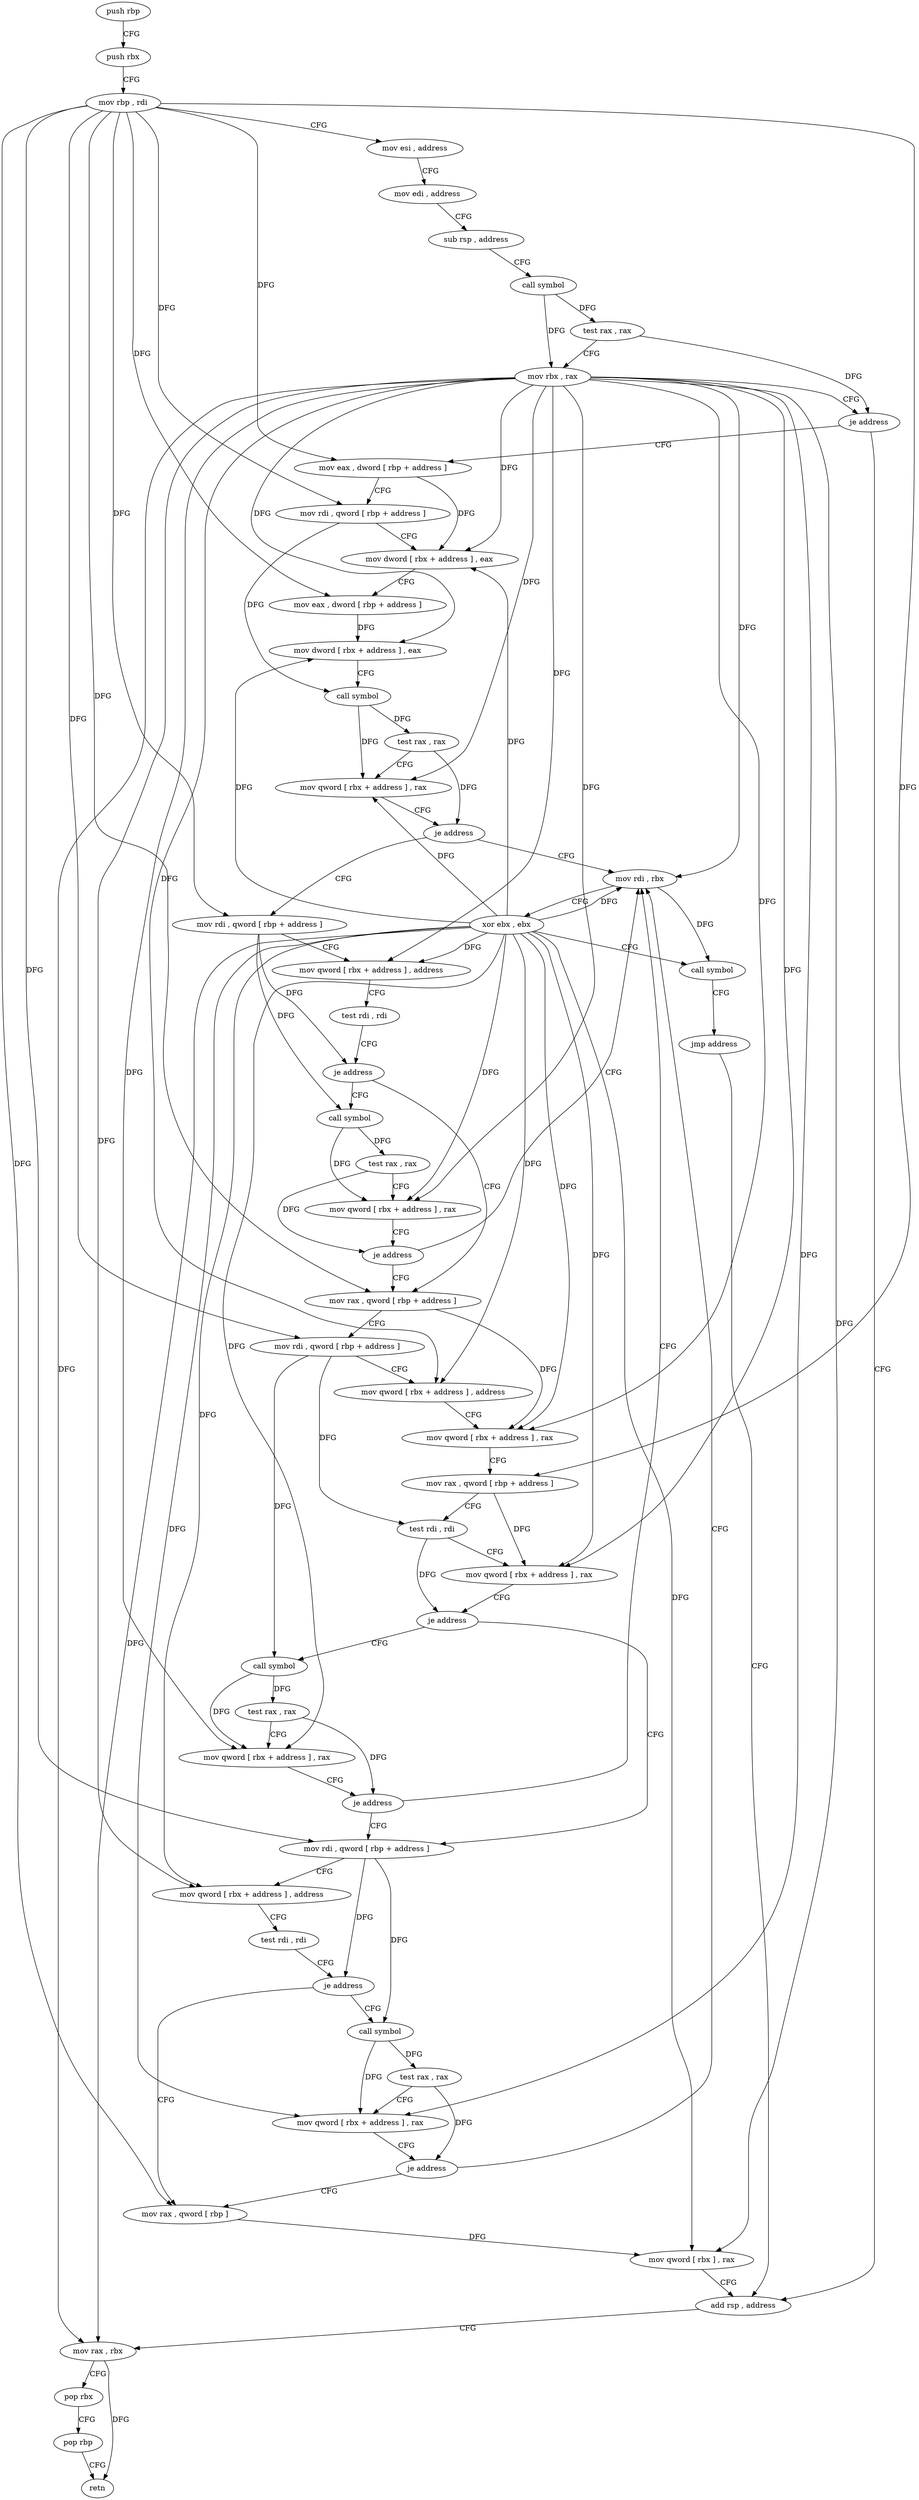 digraph "func" {
"84592" [label = "push rbp" ]
"84593" [label = "push rbx" ]
"84594" [label = "mov rbp , rdi" ]
"84597" [label = "mov esi , address" ]
"84602" [label = "mov edi , address" ]
"84607" [label = "sub rsp , address" ]
"84611" [label = "call symbol" ]
"84616" [label = "test rax , rax" ]
"84619" [label = "mov rbx , rax" ]
"84622" [label = "je address" ]
"84774" [label = "add rsp , address" ]
"84628" [label = "mov eax , dword [ rbp + address ]" ]
"84778" [label = "mov rax , rbx" ]
"84781" [label = "pop rbx" ]
"84782" [label = "pop rbp" ]
"84783" [label = "retn" ]
"84631" [label = "mov rdi , qword [ rbp + address ]" ]
"84635" [label = "mov dword [ rbx + address ] , eax" ]
"84638" [label = "mov eax , dword [ rbp + address ]" ]
"84641" [label = "mov dword [ rbx + address ] , eax" ]
"84644" [label = "call symbol" ]
"84649" [label = "test rax , rax" ]
"84652" [label = "mov qword [ rbx + address ] , rax" ]
"84656" [label = "je address" ]
"84784" [label = "mov rdi , rbx" ]
"84658" [label = "mov rdi , qword [ rbp + address ]" ]
"84787" [label = "xor ebx , ebx" ]
"84789" [label = "call symbol" ]
"84794" [label = "jmp address" ]
"84662" [label = "mov qword [ rbx + address ] , address" ]
"84670" [label = "test rdi , rdi" ]
"84673" [label = "je address" ]
"84689" [label = "mov rax , qword [ rbp + address ]" ]
"84675" [label = "call symbol" ]
"84693" [label = "mov rdi , qword [ rbp + address ]" ]
"84697" [label = "mov qword [ rbx + address ] , address" ]
"84705" [label = "mov qword [ rbx + address ] , rax" ]
"84709" [label = "mov rax , qword [ rbp + address ]" ]
"84713" [label = "test rdi , rdi" ]
"84716" [label = "mov qword [ rbx + address ] , rax" ]
"84720" [label = "je address" ]
"84736" [label = "mov rdi , qword [ rbp + address ]" ]
"84722" [label = "call symbol" ]
"84680" [label = "test rax , rax" ]
"84683" [label = "mov qword [ rbx + address ] , rax" ]
"84687" [label = "je address" ]
"84740" [label = "mov qword [ rbx + address ] , address" ]
"84748" [label = "test rdi , rdi" ]
"84751" [label = "je address" ]
"84767" [label = "mov rax , qword [ rbp ]" ]
"84753" [label = "call symbol" ]
"84727" [label = "test rax , rax" ]
"84730" [label = "mov qword [ rbx + address ] , rax" ]
"84734" [label = "je address" ]
"84771" [label = "mov qword [ rbx ] , rax" ]
"84758" [label = "test rax , rax" ]
"84761" [label = "mov qword [ rbx + address ] , rax" ]
"84765" [label = "je address" ]
"84592" -> "84593" [ label = "CFG" ]
"84593" -> "84594" [ label = "CFG" ]
"84594" -> "84597" [ label = "CFG" ]
"84594" -> "84628" [ label = "DFG" ]
"84594" -> "84631" [ label = "DFG" ]
"84594" -> "84638" [ label = "DFG" ]
"84594" -> "84658" [ label = "DFG" ]
"84594" -> "84689" [ label = "DFG" ]
"84594" -> "84693" [ label = "DFG" ]
"84594" -> "84709" [ label = "DFG" ]
"84594" -> "84736" [ label = "DFG" ]
"84594" -> "84767" [ label = "DFG" ]
"84597" -> "84602" [ label = "CFG" ]
"84602" -> "84607" [ label = "CFG" ]
"84607" -> "84611" [ label = "CFG" ]
"84611" -> "84616" [ label = "DFG" ]
"84611" -> "84619" [ label = "DFG" ]
"84616" -> "84619" [ label = "CFG" ]
"84616" -> "84622" [ label = "DFG" ]
"84619" -> "84622" [ label = "CFG" ]
"84619" -> "84778" [ label = "DFG" ]
"84619" -> "84635" [ label = "DFG" ]
"84619" -> "84641" [ label = "DFG" ]
"84619" -> "84652" [ label = "DFG" ]
"84619" -> "84784" [ label = "DFG" ]
"84619" -> "84662" [ label = "DFG" ]
"84619" -> "84697" [ label = "DFG" ]
"84619" -> "84705" [ label = "DFG" ]
"84619" -> "84716" [ label = "DFG" ]
"84619" -> "84683" [ label = "DFG" ]
"84619" -> "84740" [ label = "DFG" ]
"84619" -> "84730" [ label = "DFG" ]
"84619" -> "84771" [ label = "DFG" ]
"84619" -> "84761" [ label = "DFG" ]
"84622" -> "84774" [ label = "CFG" ]
"84622" -> "84628" [ label = "CFG" ]
"84774" -> "84778" [ label = "CFG" ]
"84628" -> "84631" [ label = "CFG" ]
"84628" -> "84635" [ label = "DFG" ]
"84778" -> "84781" [ label = "CFG" ]
"84778" -> "84783" [ label = "DFG" ]
"84781" -> "84782" [ label = "CFG" ]
"84782" -> "84783" [ label = "CFG" ]
"84631" -> "84635" [ label = "CFG" ]
"84631" -> "84644" [ label = "DFG" ]
"84635" -> "84638" [ label = "CFG" ]
"84638" -> "84641" [ label = "DFG" ]
"84641" -> "84644" [ label = "CFG" ]
"84644" -> "84649" [ label = "DFG" ]
"84644" -> "84652" [ label = "DFG" ]
"84649" -> "84652" [ label = "CFG" ]
"84649" -> "84656" [ label = "DFG" ]
"84652" -> "84656" [ label = "CFG" ]
"84656" -> "84784" [ label = "CFG" ]
"84656" -> "84658" [ label = "CFG" ]
"84784" -> "84787" [ label = "CFG" ]
"84784" -> "84789" [ label = "DFG" ]
"84658" -> "84662" [ label = "CFG" ]
"84658" -> "84673" [ label = "DFG" ]
"84658" -> "84675" [ label = "DFG" ]
"84787" -> "84789" [ label = "CFG" ]
"84787" -> "84778" [ label = "DFG" ]
"84787" -> "84784" [ label = "DFG" ]
"84787" -> "84635" [ label = "DFG" ]
"84787" -> "84641" [ label = "DFG" ]
"84787" -> "84652" [ label = "DFG" ]
"84787" -> "84662" [ label = "DFG" ]
"84787" -> "84697" [ label = "DFG" ]
"84787" -> "84705" [ label = "DFG" ]
"84787" -> "84716" [ label = "DFG" ]
"84787" -> "84683" [ label = "DFG" ]
"84787" -> "84740" [ label = "DFG" ]
"84787" -> "84730" [ label = "DFG" ]
"84787" -> "84771" [ label = "DFG" ]
"84787" -> "84761" [ label = "DFG" ]
"84789" -> "84794" [ label = "CFG" ]
"84794" -> "84774" [ label = "CFG" ]
"84662" -> "84670" [ label = "CFG" ]
"84670" -> "84673" [ label = "CFG" ]
"84673" -> "84689" [ label = "CFG" ]
"84673" -> "84675" [ label = "CFG" ]
"84689" -> "84693" [ label = "CFG" ]
"84689" -> "84705" [ label = "DFG" ]
"84675" -> "84680" [ label = "DFG" ]
"84675" -> "84683" [ label = "DFG" ]
"84693" -> "84697" [ label = "CFG" ]
"84693" -> "84713" [ label = "DFG" ]
"84693" -> "84722" [ label = "DFG" ]
"84697" -> "84705" [ label = "CFG" ]
"84705" -> "84709" [ label = "CFG" ]
"84709" -> "84713" [ label = "CFG" ]
"84709" -> "84716" [ label = "DFG" ]
"84713" -> "84716" [ label = "CFG" ]
"84713" -> "84720" [ label = "DFG" ]
"84716" -> "84720" [ label = "CFG" ]
"84720" -> "84736" [ label = "CFG" ]
"84720" -> "84722" [ label = "CFG" ]
"84736" -> "84740" [ label = "CFG" ]
"84736" -> "84751" [ label = "DFG" ]
"84736" -> "84753" [ label = "DFG" ]
"84722" -> "84727" [ label = "DFG" ]
"84722" -> "84730" [ label = "DFG" ]
"84680" -> "84683" [ label = "CFG" ]
"84680" -> "84687" [ label = "DFG" ]
"84683" -> "84687" [ label = "CFG" ]
"84687" -> "84784" [ label = "CFG" ]
"84687" -> "84689" [ label = "CFG" ]
"84740" -> "84748" [ label = "CFG" ]
"84748" -> "84751" [ label = "CFG" ]
"84751" -> "84767" [ label = "CFG" ]
"84751" -> "84753" [ label = "CFG" ]
"84767" -> "84771" [ label = "DFG" ]
"84753" -> "84758" [ label = "DFG" ]
"84753" -> "84761" [ label = "DFG" ]
"84727" -> "84730" [ label = "CFG" ]
"84727" -> "84734" [ label = "DFG" ]
"84730" -> "84734" [ label = "CFG" ]
"84734" -> "84784" [ label = "CFG" ]
"84734" -> "84736" [ label = "CFG" ]
"84771" -> "84774" [ label = "CFG" ]
"84758" -> "84761" [ label = "CFG" ]
"84758" -> "84765" [ label = "DFG" ]
"84761" -> "84765" [ label = "CFG" ]
"84765" -> "84784" [ label = "CFG" ]
"84765" -> "84767" [ label = "CFG" ]
}
